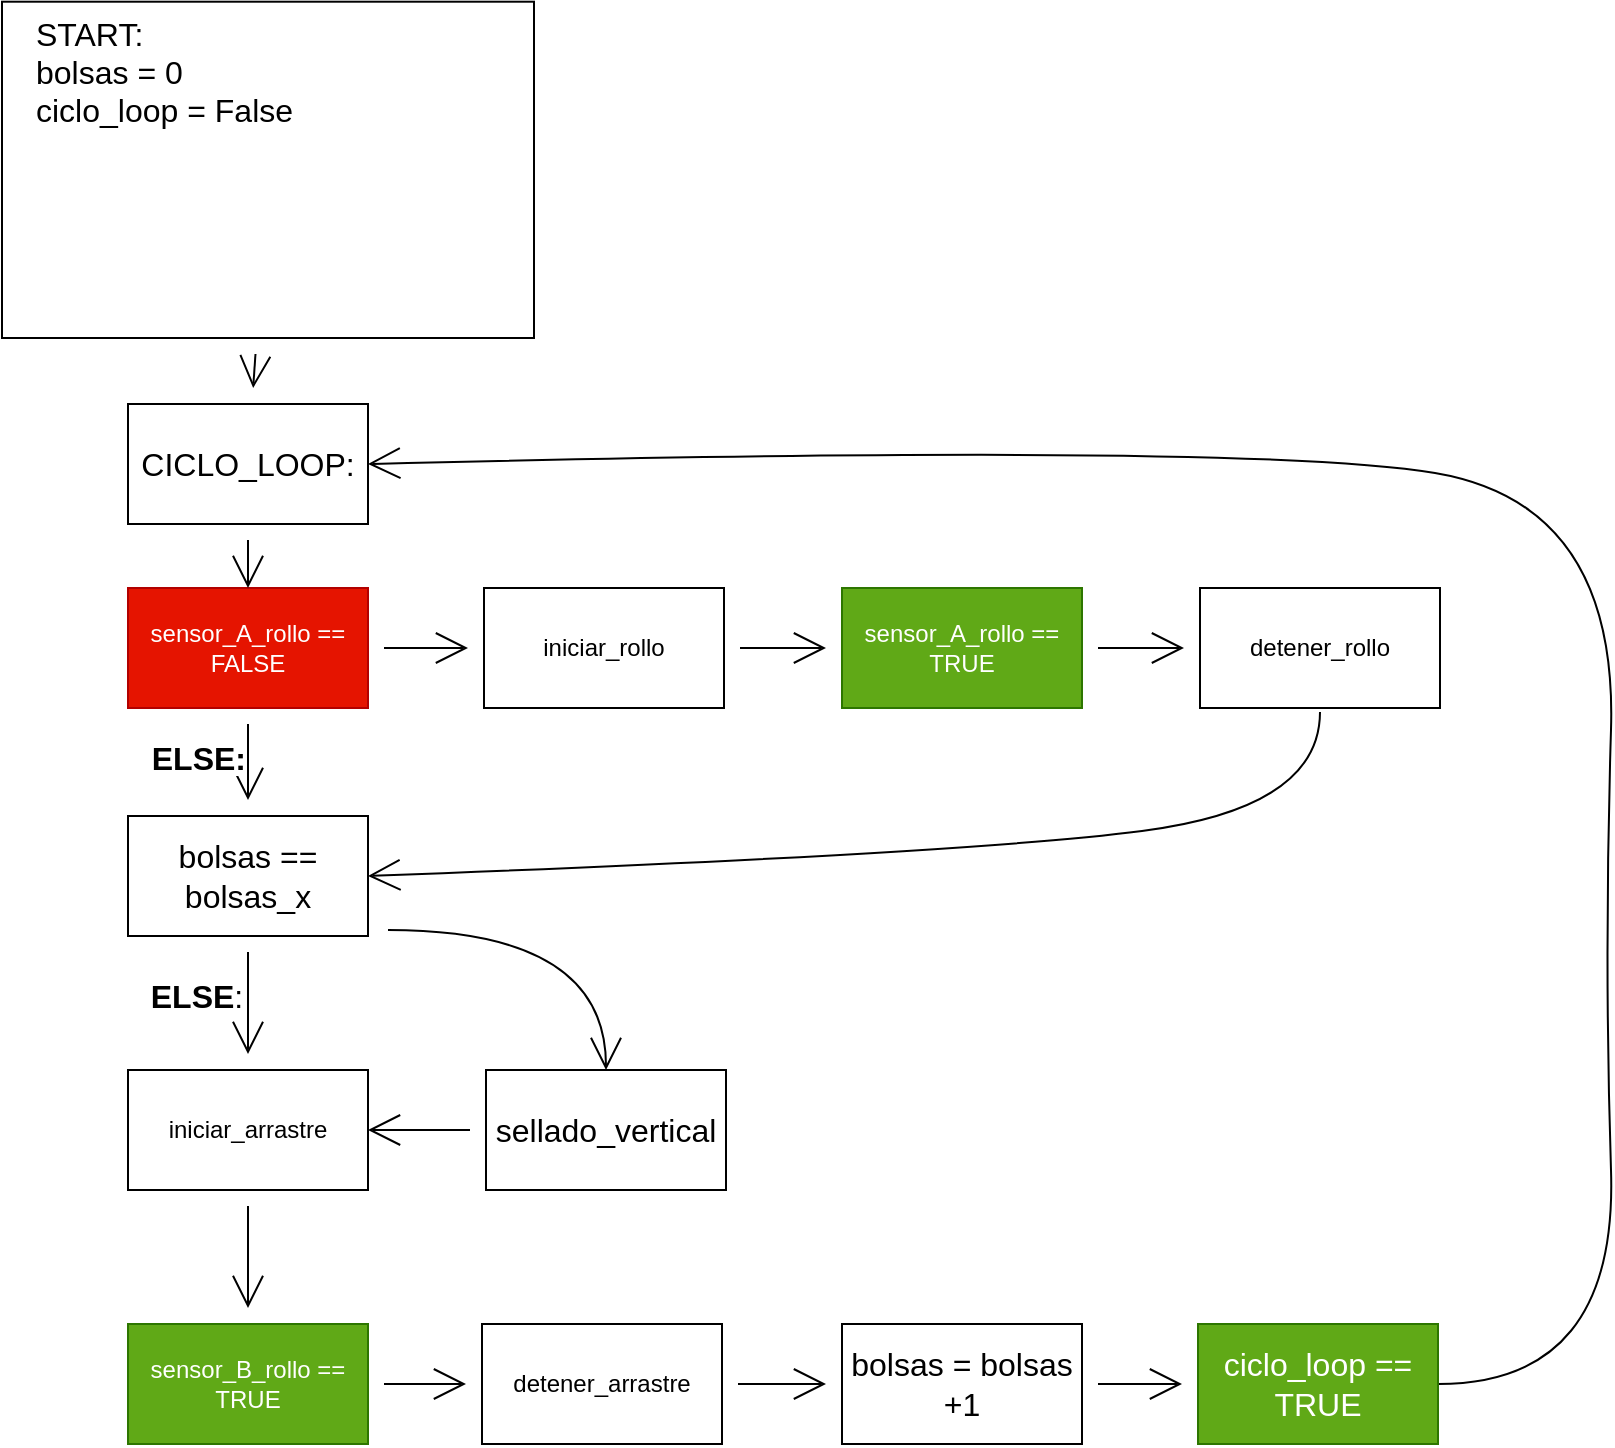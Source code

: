<mxfile version="16.6.7" type="github">
  <diagram id="6Z_6h064yBWhbcH0zwfP" name="Page-1">
    <mxGraphModel dx="1735" dy="1563" grid="0" gridSize="10" guides="1" tooltips="1" connect="1" arrows="1" fold="1" page="0" pageScale="1" pageWidth="827" pageHeight="1169" math="0" shadow="0">
      <root>
        <mxCell id="0" />
        <mxCell id="1" parent="0" />
        <mxCell id="jCru8n2d40QjCa9XTFNG-3" value="" style="edgeStyle=none;curved=1;rounded=0;orthogonalLoop=1;jettySize=auto;html=1;endArrow=open;startSize=14;endSize=14;sourcePerimeterSpacing=8;targetPerimeterSpacing=8;" edge="1" parent="1" source="jCru8n2d40QjCa9XTFNG-1" target="jCru8n2d40QjCa9XTFNG-2">
          <mxGeometry relative="1" as="geometry" />
        </mxCell>
        <mxCell id="jCru8n2d40QjCa9XTFNG-62" style="edgeStyle=none;curved=1;rounded=0;orthogonalLoop=1;jettySize=auto;html=1;entryX=0.5;entryY=0;entryDx=0;entryDy=0;fontSize=16;endArrow=open;startSize=14;endSize=14;sourcePerimeterSpacing=8;targetPerimeterSpacing=8;" edge="1" parent="1" target="jCru8n2d40QjCa9XTFNG-55">
          <mxGeometry relative="1" as="geometry">
            <mxPoint x="12" y="40" as="sourcePoint" />
            <Array as="points">
              <mxPoint x="121" y="40" />
            </Array>
          </mxGeometry>
        </mxCell>
        <mxCell id="jCru8n2d40QjCa9XTFNG-1" value="&lt;span style=&quot;color: rgb(0 , 0 , 0) ; font-family: &amp;#34;helvetica&amp;#34; ; font-size: 16px ; font-style: normal ; font-weight: 400 ; letter-spacing: normal ; text-align: center ; text-indent: 0px ; text-transform: none ; word-spacing: 0px ; background-color: rgb(255 , 255 , 255) ; display: inline ; float: none&quot;&gt;bolsas == bolsas_x&lt;/span&gt;" style="rounded=0;whiteSpace=wrap;html=1;hachureGap=4;" vertex="1" parent="1">
          <mxGeometry x="-118" y="-17" width="120" height="60" as="geometry" />
        </mxCell>
        <mxCell id="jCru8n2d40QjCa9XTFNG-5" value="" style="edgeStyle=none;curved=1;rounded=0;orthogonalLoop=1;jettySize=auto;html=1;endArrow=open;startSize=14;endSize=14;sourcePerimeterSpacing=8;targetPerimeterSpacing=8;" edge="1" parent="1" source="jCru8n2d40QjCa9XTFNG-2">
          <mxGeometry relative="1" as="geometry">
            <mxPoint x="-58" y="229" as="targetPoint" />
          </mxGeometry>
        </mxCell>
        <mxCell id="jCru8n2d40QjCa9XTFNG-2" value="iniciar_arrastre" style="whiteSpace=wrap;html=1;hachureGap=4;" vertex="1" parent="1">
          <mxGeometry x="-118" y="110" width="120" height="60" as="geometry" />
        </mxCell>
        <mxCell id="jCru8n2d40QjCa9XTFNG-47" value="" style="edgeStyle=none;curved=1;rounded=0;orthogonalLoop=1;jettySize=auto;html=1;fontSize=16;endArrow=open;startSize=14;endSize=14;sourcePerimeterSpacing=8;targetPerimeterSpacing=8;" edge="1" parent="1" source="jCru8n2d40QjCa9XTFNG-8" target="jCru8n2d40QjCa9XTFNG-46">
          <mxGeometry relative="1" as="geometry" />
        </mxCell>
        <mxCell id="jCru8n2d40QjCa9XTFNG-8" value="detener_arrastre" style="whiteSpace=wrap;html=1;hachureGap=4;" vertex="1" parent="1">
          <mxGeometry x="59" y="237" width="120" height="60" as="geometry" />
        </mxCell>
        <mxCell id="jCru8n2d40QjCa9XTFNG-45" style="edgeStyle=none;curved=1;rounded=0;orthogonalLoop=1;jettySize=auto;html=1;fontSize=16;endArrow=open;startSize=14;endSize=14;sourcePerimeterSpacing=8;targetPerimeterSpacing=8;" edge="1" parent="1" source="jCru8n2d40QjCa9XTFNG-11" target="jCru8n2d40QjCa9XTFNG-8">
          <mxGeometry relative="1" as="geometry" />
        </mxCell>
        <mxCell id="jCru8n2d40QjCa9XTFNG-11" value="sensor_B_rollo == TRUE" style="whiteSpace=wrap;html=1;hachureGap=4;fillColor=#60a917;strokeColor=#2D7600;fontColor=#ffffff;" vertex="1" parent="1">
          <mxGeometry x="-118" y="237" width="120" height="60" as="geometry" />
        </mxCell>
        <mxCell id="jCru8n2d40QjCa9XTFNG-25" value="" style="edgeStyle=none;curved=1;rounded=0;orthogonalLoop=1;jettySize=auto;html=1;endArrow=open;startSize=14;endSize=14;sourcePerimeterSpacing=8;targetPerimeterSpacing=8;" edge="1" parent="1" source="jCru8n2d40QjCa9XTFNG-22" target="jCru8n2d40QjCa9XTFNG-24">
          <mxGeometry relative="1" as="geometry" />
        </mxCell>
        <mxCell id="jCru8n2d40QjCa9XTFNG-36" value="&lt;font size=&quot;1&quot;&gt;&lt;b style=&quot;line-height: 0.6 ; font-size: 16px&quot;&gt;ELSE:&lt;/b&gt;&lt;/font&gt;" style="edgeStyle=none;curved=1;rounded=0;orthogonalLoop=1;jettySize=auto;html=1;endArrow=open;startSize=14;endSize=14;sourcePerimeterSpacing=8;targetPerimeterSpacing=8;align=right;" edge="1" parent="1" source="jCru8n2d40QjCa9XTFNG-22" target="jCru8n2d40QjCa9XTFNG-1">
          <mxGeometry relative="1" as="geometry" />
        </mxCell>
        <mxCell id="jCru8n2d40QjCa9XTFNG-22" value="sensor_A_rollo == FALSE" style="rounded=0;whiteSpace=wrap;html=1;hachureGap=4;fillColor=#e51400;strokeColor=#B20000;fontColor=#ffffff;" vertex="1" parent="1">
          <mxGeometry x="-118" y="-131" width="120" height="60" as="geometry" />
        </mxCell>
        <mxCell id="jCru8n2d40QjCa9XTFNG-27" value="" style="edgeStyle=none;curved=1;rounded=0;orthogonalLoop=1;jettySize=auto;html=1;endArrow=open;startSize=14;endSize=14;sourcePerimeterSpacing=8;targetPerimeterSpacing=8;" edge="1" parent="1" source="jCru8n2d40QjCa9XTFNG-24" target="jCru8n2d40QjCa9XTFNG-26">
          <mxGeometry relative="1" as="geometry" />
        </mxCell>
        <mxCell id="jCru8n2d40QjCa9XTFNG-24" value="iniciar_rollo" style="rounded=0;whiteSpace=wrap;html=1;hachureGap=4;" vertex="1" parent="1">
          <mxGeometry x="60" y="-131" width="120" height="60" as="geometry" />
        </mxCell>
        <mxCell id="jCru8n2d40QjCa9XTFNG-31" value="" style="edgeStyle=none;curved=1;rounded=0;orthogonalLoop=1;jettySize=auto;html=1;endArrow=open;startSize=14;endSize=14;sourcePerimeterSpacing=8;targetPerimeterSpacing=8;" edge="1" parent="1" source="jCru8n2d40QjCa9XTFNG-26" target="jCru8n2d40QjCa9XTFNG-30">
          <mxGeometry relative="1" as="geometry" />
        </mxCell>
        <mxCell id="jCru8n2d40QjCa9XTFNG-26" value="sensor_A_rollo == TRUE" style="whiteSpace=wrap;html=1;hachureGap=4;fillColor=#60a917;strokeColor=#2D7600;fontColor=#ffffff;" vertex="1" parent="1">
          <mxGeometry x="239" y="-131" width="120" height="60" as="geometry" />
        </mxCell>
        <mxCell id="jCru8n2d40QjCa9XTFNG-61" style="edgeStyle=none;curved=1;rounded=0;orthogonalLoop=1;jettySize=auto;html=1;entryX=1;entryY=0.5;entryDx=0;entryDy=0;fontSize=16;endArrow=open;startSize=14;endSize=14;sourcePerimeterSpacing=8;targetPerimeterSpacing=8;" edge="1" parent="1" target="jCru8n2d40QjCa9XTFNG-1">
          <mxGeometry relative="1" as="geometry">
            <mxPoint x="478" y="-69" as="sourcePoint" />
            <Array as="points">
              <mxPoint x="478" y="-21" />
              <mxPoint x="300" y="2" />
            </Array>
          </mxGeometry>
        </mxCell>
        <mxCell id="jCru8n2d40QjCa9XTFNG-30" value="detener_rollo" style="whiteSpace=wrap;html=1;hachureGap=4;" vertex="1" parent="1">
          <mxGeometry x="418" y="-131" width="120" height="60" as="geometry" />
        </mxCell>
        <mxCell id="jCru8n2d40QjCa9XTFNG-44" style="edgeStyle=none;curved=1;rounded=0;orthogonalLoop=1;jettySize=auto;html=1;fontSize=16;endArrow=open;startSize=14;endSize=14;sourcePerimeterSpacing=8;targetPerimeterSpacing=8;" edge="1" parent="1" source="jCru8n2d40QjCa9XTFNG-40" target="jCru8n2d40QjCa9XTFNG-42">
          <mxGeometry relative="1" as="geometry" />
        </mxCell>
        <mxCell id="jCru8n2d40QjCa9XTFNG-40" value="START:&lt;br&gt;bolsas = 0&lt;br&gt;ciclo_loop = False&lt;br&gt;" style="whiteSpace=wrap;html=1;hachureGap=4;fontSize=16;align=left;spacingLeft=15;verticalAlign=top;" vertex="1" parent="1">
          <mxGeometry x="-181" y="-424.15" width="266" height="168.15" as="geometry" />
        </mxCell>
        <mxCell id="jCru8n2d40QjCa9XTFNG-43" style="edgeStyle=none;curved=1;rounded=0;orthogonalLoop=1;jettySize=auto;html=1;entryX=0.5;entryY=0;entryDx=0;entryDy=0;fontSize=16;endArrow=open;startSize=14;endSize=14;sourcePerimeterSpacing=8;targetPerimeterSpacing=8;" edge="1" parent="1" source="jCru8n2d40QjCa9XTFNG-42" target="jCru8n2d40QjCa9XTFNG-22">
          <mxGeometry relative="1" as="geometry" />
        </mxCell>
        <mxCell id="jCru8n2d40QjCa9XTFNG-42" value="CICLO_LOOP:" style="whiteSpace=wrap;html=1;hachureGap=4;fontSize=16;" vertex="1" parent="1">
          <mxGeometry x="-118" y="-223" width="120" height="60" as="geometry" />
        </mxCell>
        <mxCell id="jCru8n2d40QjCa9XTFNG-67" value="" style="edgeStyle=none;curved=1;rounded=0;orthogonalLoop=1;jettySize=auto;html=1;fontSize=16;endArrow=open;startSize=14;endSize=14;sourcePerimeterSpacing=8;targetPerimeterSpacing=8;" edge="1" parent="1" source="jCru8n2d40QjCa9XTFNG-46" target="jCru8n2d40QjCa9XTFNG-66">
          <mxGeometry relative="1" as="geometry" />
        </mxCell>
        <mxCell id="jCru8n2d40QjCa9XTFNG-46" value="bolsas = bolsas +1" style="whiteSpace=wrap;html=1;hachureGap=4;fontSize=16;" vertex="1" parent="1">
          <mxGeometry x="239" y="237" width="120" height="60" as="geometry" />
        </mxCell>
        <mxCell id="jCru8n2d40QjCa9XTFNG-65" style="edgeStyle=none;curved=1;rounded=0;orthogonalLoop=1;jettySize=auto;html=1;entryX=1;entryY=0.5;entryDx=0;entryDy=0;fontSize=16;endArrow=open;startSize=14;endSize=14;sourcePerimeterSpacing=8;targetPerimeterSpacing=8;" edge="1" parent="1" source="jCru8n2d40QjCa9XTFNG-55" target="jCru8n2d40QjCa9XTFNG-2">
          <mxGeometry relative="1" as="geometry" />
        </mxCell>
        <mxCell id="jCru8n2d40QjCa9XTFNG-55" value="sellado_vertical" style="whiteSpace=wrap;html=1;hachureGap=4;fontSize=16;" vertex="1" parent="1">
          <mxGeometry x="61" y="110" width="120" height="60" as="geometry" />
        </mxCell>
        <mxCell id="jCru8n2d40QjCa9XTFNG-63" value="&lt;b&gt;ELSE&lt;/b&gt;:" style="text;html=1;align=center;verticalAlign=middle;resizable=0;points=[];autosize=1;strokeColor=none;fillColor=none;hachureGap=4;fontSize=16;" vertex="1" parent="1">
          <mxGeometry x="-113" y="61" width="57" height="23" as="geometry" />
        </mxCell>
        <mxCell id="jCru8n2d40QjCa9XTFNG-68" style="edgeStyle=none;curved=1;rounded=0;orthogonalLoop=1;jettySize=auto;html=1;entryX=1;entryY=0.5;entryDx=0;entryDy=0;fontSize=16;endArrow=open;startSize=14;endSize=14;sourcePerimeterSpacing=8;targetPerimeterSpacing=8;exitX=1;exitY=0.5;exitDx=0;exitDy=0;" edge="1" parent="1" source="jCru8n2d40QjCa9XTFNG-66" target="jCru8n2d40QjCa9XTFNG-42">
          <mxGeometry relative="1" as="geometry">
            <mxPoint x="540" y="235" as="sourcePoint" />
            <Array as="points">
              <mxPoint x="627" y="267" />
              <mxPoint x="620" y="53" />
              <mxPoint x="627" y="-173" />
              <mxPoint x="444" y="-204" />
            </Array>
          </mxGeometry>
        </mxCell>
        <mxCell id="jCru8n2d40QjCa9XTFNG-66" value="ciclo_loop == TRUE" style="whiteSpace=wrap;html=1;hachureGap=4;fontSize=16;fillColor=#60a917;fontColor=#ffffff;strokeColor=#2D7600;" vertex="1" parent="1">
          <mxGeometry x="417" y="237" width="120" height="60" as="geometry" />
        </mxCell>
      </root>
    </mxGraphModel>
  </diagram>
</mxfile>
